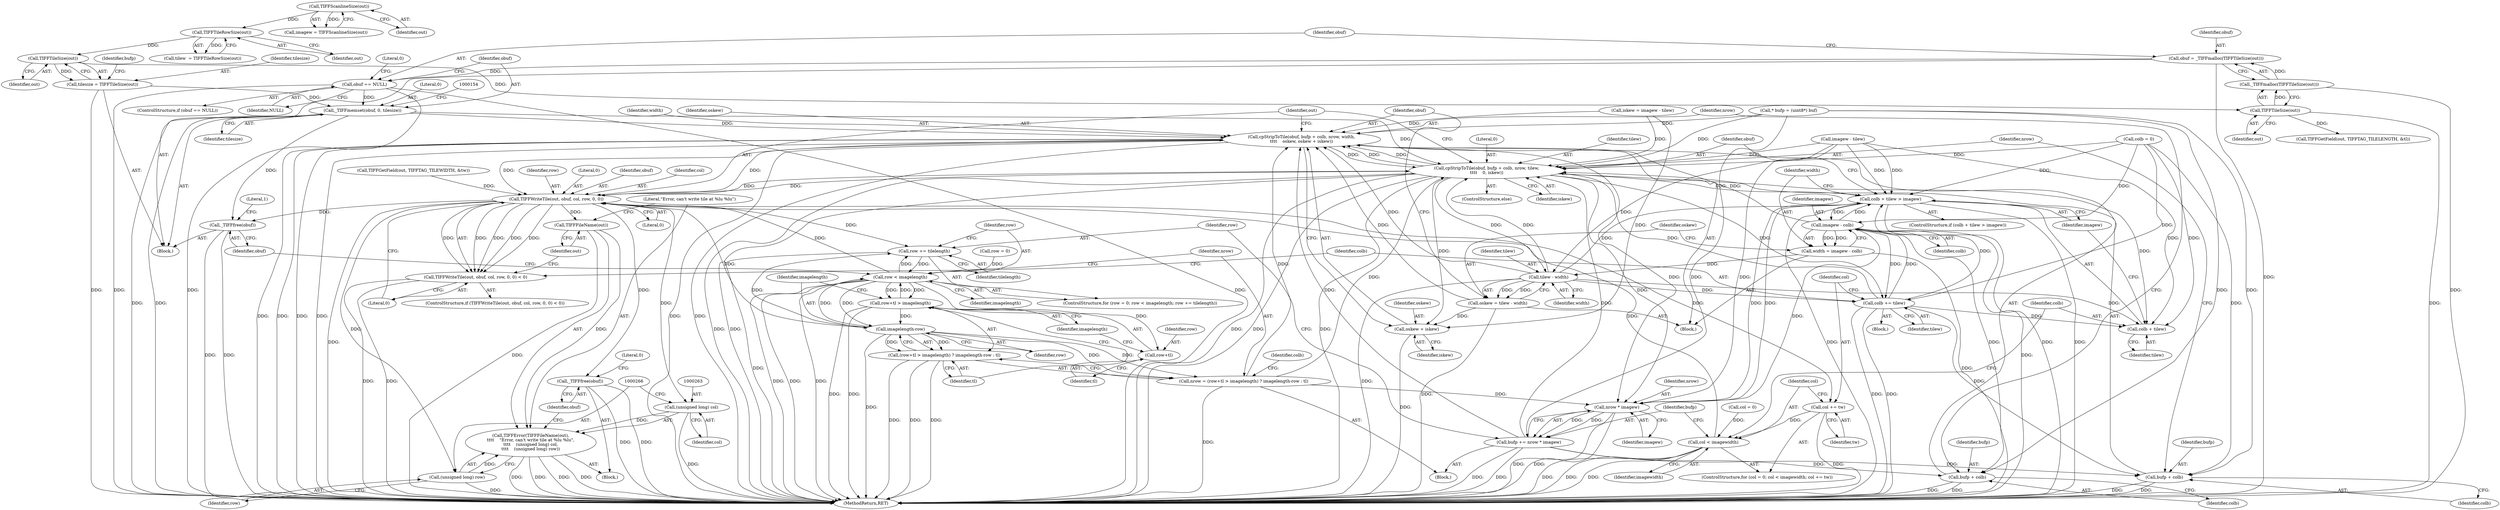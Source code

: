 digraph "1_libtiff_5ad9d8016fbb60109302d558f7edb2cb2a3bb8e3_0@API" {
"1000149" [label="(Call,_TIFFmemset(obuf, 0, tilesize))"];
"1000144" [label="(Call,obuf == NULL)"];
"1000138" [label="(Call,obuf = _TIFFmalloc(TIFFTileSize(out)))"];
"1000140" [label="(Call,_TIFFmalloc(TIFFTileSize(out)))"];
"1000141" [label="(Call,TIFFTileSize(out))"];
"1000123" [label="(Call,TIFFTileSize(out))"];
"1000112" [label="(Call,TIFFTileRowSize(out))"];
"1000107" [label="(Call,TIFFScanlineSize(out))"];
"1000121" [label="(Call,tilesize = TIFFTileSize(out))"];
"1000226" [label="(Call,cpStripToTile(obuf, bufp + colb, nrow, width,\n\t\t\t\t    oskew, oskew + iskew))"];
"1000238" [label="(Call,cpStripToTile(obuf, bufp + colb, nrow, tilew,\n\t\t\t\t    0, iskew))"];
"1000208" [label="(Call,colb + tilew > imagew)"];
"1000217" [label="(Call,imagew - colb)"];
"1000215" [label="(Call,width = imagew - colb)"];
"1000223" [label="(Call,tilew - width)"];
"1000209" [label="(Call,colb + tilew)"];
"1000221" [label="(Call,oskew = tilew - width)"];
"1000234" [label="(Call,oskew + iskew)"];
"1000272" [label="(Call,colb += tilew)"];
"1000240" [label="(Call,bufp + colb)"];
"1000228" [label="(Call,bufp + colb)"];
"1000277" [label="(Call,nrow * imagew)"];
"1000275" [label="(Call,bufp += nrow * imagew)"];
"1000249" [label="(Call,TIFFWriteTile(out, obuf, col, row, 0, 0))"];
"1000174" [label="(Call,row += tilelength)"];
"1000171" [label="(Call,row < imagelength)"];
"1000182" [label="(Call,row+tl > imagelength)"];
"1000187" [label="(Call,imagelength-row)"];
"1000179" [label="(Call,nrow = (row+tl > imagelength) ? imagelength-row : tl)"];
"1000181" [label="(Call,(row+tl > imagelength) ? imagelength-row : tl)"];
"1000183" [label="(Call,row+tl)"];
"1000203" [label="(Call,col += tw)"];
"1000200" [label="(Call,col < imagewidth)"];
"1000248" [label="(Call,TIFFWriteTile(out, obuf, col, row, 0, 0) < 0)"];
"1000259" [label="(Call,TIFFFileName(out))"];
"1000258" [label="(Call,TIFFError(TIFFFileName(out),\n\t\t\t\t    \"Error, can't write tile at %lu %lu\",\n\t\t\t\t    (unsigned long) col,\n\t\t\t\t    (unsigned long) row))"];
"1000262" [label="(Call,(unsigned long) col)"];
"1000265" [label="(Call,(unsigned long) row)"];
"1000268" [label="(Call,_TIFFfree(obuf))"];
"1000280" [label="(Call,_TIFFfree(obuf))"];
"1000232" [label="(Identifier,width)"];
"1000230" [label="(Identifier,colb)"];
"1000217" [label="(Call,imagew - colb)"];
"1000139" [label="(Identifier,obuf)"];
"1000177" [label="(Block,)"];
"1000115" [label="(Call,iskew = imagew - tilew)"];
"1000181" [label="(Call,(row+tl > imagelength) ? imagelength-row : tl)"];
"1000127" [label="(Call,* bufp = (uint8*) buf)"];
"1000272" [label="(Call,colb += tilew)"];
"1000113" [label="(Identifier,out)"];
"1000201" [label="(Identifier,col)"];
"1000149" [label="(Call,_TIFFmemset(obuf, 0, tilesize))"];
"1000268" [label="(Call,_TIFFfree(obuf))"];
"1000206" [label="(Block,)"];
"1000264" [label="(Identifier,col)"];
"1000234" [label="(Call,oskew + iskew)"];
"1000209" [label="(Call,colb + tilew)"];
"1000182" [label="(Call,row+tl > imagelength)"];
"1000262" [label="(Call,(unsigned long) col)"];
"1000259" [label="(Call,TIFFFileName(out))"];
"1000211" [label="(Identifier,tilew)"];
"1000241" [label="(Identifier,bufp)"];
"1000253" [label="(Identifier,row)"];
"1000248" [label="(Call,TIFFWriteTile(out, obuf, col, row, 0, 0) < 0)"];
"1000221" [label="(Call,oskew = tilew - width)"];
"1000277" [label="(Call,nrow * imagew)"];
"1000219" [label="(Identifier,colb)"];
"1000239" [label="(Identifier,obuf)"];
"1000183" [label="(Call,row+tl)"];
"1000204" [label="(Identifier,col)"];
"1000238" [label="(Call,cpStripToTile(obuf, bufp + colb, nrow, tilew,\n\t\t\t\t    0, iskew))"];
"1000184" [label="(Identifier,row)"];
"1000144" [label="(Call,obuf == NULL)"];
"1000146" [label="(Identifier,NULL)"];
"1000226" [label="(Call,cpStripToTile(obuf, bufp + colb, nrow, width,\n\t\t\t\t    oskew, oskew + iskew))"];
"1000110" [label="(Call,tilew  = TIFFTileRowSize(out))"];
"1000245" [label="(Literal,0)"];
"1000243" [label="(Identifier,nrow)"];
"1000203" [label="(Call,col += tw)"];
"1000233" [label="(Identifier,oskew)"];
"1000196" [label="(ControlStructure,for (col = 0; col < imagewidth; col += tw))"];
"1000255" [label="(Literal,0)"];
"1000187" [label="(Call,imagelength-row)"];
"1000265" [label="(Call,(unsigned long) row)"];
"1000228" [label="(Call,bufp + colb)"];
"1000225" [label="(Identifier,width)"];
"1000269" [label="(Identifier,obuf)"];
"1000190" [label="(Identifier,tl)"];
"1000251" [label="(Identifier,obuf)"];
"1000258" [label="(Call,TIFFError(TIFFFileName(out),\n\t\t\t\t    \"Error, can't write tile at %lu %lu\",\n\t\t\t\t    (unsigned long) col,\n\t\t\t\t    (unsigned long) row))"];
"1000174" [label="(Call,row += tilelength)"];
"1000167" [label="(ControlStructure,for (row = 0; row < imagelength; row += tilelength))"];
"1000223" [label="(Call,tilew - width)"];
"1000235" [label="(Identifier,oskew)"];
"1000240" [label="(Call,bufp + colb)"];
"1000242" [label="(Identifier,colb)"];
"1000168" [label="(Call,row = 0)"];
"1000215" [label="(Call,width = imagew - colb)"];
"1000107" [label="(Call,TIFFScanlineSize(out))"];
"1000188" [label="(Identifier,imagelength)"];
"1000180" [label="(Identifier,nrow)"];
"1000236" [label="(Identifier,iskew)"];
"1000208" [label="(Call,colb + tilew > imagew)"];
"1000185" [label="(Identifier,tl)"];
"1000275" [label="(Call,bufp += nrow * imagew)"];
"1000252" [label="(Identifier,col)"];
"1000218" [label="(Identifier,imagew)"];
"1000112" [label="(Call,TIFFTileRowSize(out))"];
"1000267" [label="(Identifier,row)"];
"1000193" [label="(Identifier,colb)"];
"1000279" [label="(Identifier,imagew)"];
"1000155" [label="(Call,TIFFGetField(out, TIFFTAG_TILELENGTH, &tl))"];
"1000213" [label="(Block,)"];
"1000145" [label="(Identifier,obuf)"];
"1000123" [label="(Call,TIFFTileSize(out))"];
"1000283" [label="(Literal,1)"];
"1000281" [label="(Identifier,obuf)"];
"1000200" [label="(Call,col < imagewidth)"];
"1000162" [label="(Call,TIFFGetField(out, TIFFTAG_TILEWIDTH, &tw))"];
"1000210" [label="(Identifier,colb)"];
"1000261" [label="(Literal,\"Error, can't write tile at %lu %lu\")"];
"1000117" [label="(Call,imagew - tilew)"];
"1000212" [label="(Identifier,imagew)"];
"1000276" [label="(Identifier,bufp)"];
"1000152" [label="(Identifier,tilesize)"];
"1000273" [label="(Identifier,colb)"];
"1000205" [label="(Identifier,tw)"];
"1000247" [label="(ControlStructure,if (TIFFWriteTile(out, obuf, col, row, 0, 0) < 0))"];
"1000140" [label="(Call,_TIFFmalloc(TIFFTileSize(out)))"];
"1000192" [label="(Call,colb = 0)"];
"1000124" [label="(Identifier,out)"];
"1000179" [label="(Call,nrow = (row+tl > imagelength) ? imagelength-row : tl)"];
"1000271" [label="(Literal,0)"];
"1000222" [label="(Identifier,oskew)"];
"1000207" [label="(ControlStructure,if (colb + tilew > imagew))"];
"1000216" [label="(Identifier,width)"];
"1000128" [label="(Identifier,bufp)"];
"1000103" [label="(Block,)"];
"1000278" [label="(Identifier,nrow)"];
"1000175" [label="(Identifier,row)"];
"1000250" [label="(Identifier,out)"];
"1000280" [label="(Call,_TIFFfree(obuf))"];
"1000227" [label="(Identifier,obuf)"];
"1000260" [label="(Identifier,out)"];
"1000224" [label="(Identifier,tilew)"];
"1000186" [label="(Identifier,imagelength)"];
"1000138" [label="(Call,obuf = _TIFFmalloc(TIFFTileSize(out)))"];
"1000256" [label="(Literal,0)"];
"1000171" [label="(Call,row < imagelength)"];
"1000237" [label="(ControlStructure,else)"];
"1000121" [label="(Call,tilesize = TIFFTileSize(out))"];
"1000202" [label="(Identifier,imagewidth)"];
"1000173" [label="(Identifier,imagelength)"];
"1000172" [label="(Identifier,row)"];
"1000246" [label="(Identifier,iskew)"];
"1000122" [label="(Identifier,tilesize)"];
"1000141" [label="(Call,TIFFTileSize(out))"];
"1000244" [label="(Identifier,tilew)"];
"1000257" [label="(Block,)"];
"1000148" [label="(Literal,0)"];
"1000176" [label="(Identifier,tilelength)"];
"1000197" [label="(Call,col = 0)"];
"1000105" [label="(Call,imagew = TIFFScanlineSize(out))"];
"1000284" [label="(MethodReturn,RET)"];
"1000231" [label="(Identifier,nrow)"];
"1000189" [label="(Identifier,row)"];
"1000151" [label="(Literal,0)"];
"1000142" [label="(Identifier,out)"];
"1000143" [label="(ControlStructure,if (obuf == NULL))"];
"1000249" [label="(Call,TIFFWriteTile(out, obuf, col, row, 0, 0))"];
"1000229" [label="(Identifier,bufp)"];
"1000108" [label="(Identifier,out)"];
"1000150" [label="(Identifier,obuf)"];
"1000254" [label="(Literal,0)"];
"1000274" [label="(Identifier,tilew)"];
"1000149" -> "1000103"  [label="AST: "];
"1000149" -> "1000152"  [label="CFG: "];
"1000150" -> "1000149"  [label="AST: "];
"1000151" -> "1000149"  [label="AST: "];
"1000152" -> "1000149"  [label="AST: "];
"1000154" -> "1000149"  [label="CFG: "];
"1000149" -> "1000284"  [label="DDG: "];
"1000149" -> "1000284"  [label="DDG: "];
"1000144" -> "1000149"  [label="DDG: "];
"1000121" -> "1000149"  [label="DDG: "];
"1000149" -> "1000226"  [label="DDG: "];
"1000149" -> "1000238"  [label="DDG: "];
"1000149" -> "1000280"  [label="DDG: "];
"1000144" -> "1000143"  [label="AST: "];
"1000144" -> "1000146"  [label="CFG: "];
"1000145" -> "1000144"  [label="AST: "];
"1000146" -> "1000144"  [label="AST: "];
"1000148" -> "1000144"  [label="CFG: "];
"1000150" -> "1000144"  [label="CFG: "];
"1000144" -> "1000284"  [label="DDG: "];
"1000144" -> "1000284"  [label="DDG: "];
"1000144" -> "1000284"  [label="DDG: "];
"1000138" -> "1000144"  [label="DDG: "];
"1000138" -> "1000103"  [label="AST: "];
"1000138" -> "1000140"  [label="CFG: "];
"1000139" -> "1000138"  [label="AST: "];
"1000140" -> "1000138"  [label="AST: "];
"1000145" -> "1000138"  [label="CFG: "];
"1000138" -> "1000284"  [label="DDG: "];
"1000140" -> "1000138"  [label="DDG: "];
"1000140" -> "1000141"  [label="CFG: "];
"1000141" -> "1000140"  [label="AST: "];
"1000140" -> "1000284"  [label="DDG: "];
"1000141" -> "1000140"  [label="DDG: "];
"1000141" -> "1000142"  [label="CFG: "];
"1000142" -> "1000141"  [label="AST: "];
"1000141" -> "1000284"  [label="DDG: "];
"1000123" -> "1000141"  [label="DDG: "];
"1000141" -> "1000155"  [label="DDG: "];
"1000123" -> "1000121"  [label="AST: "];
"1000123" -> "1000124"  [label="CFG: "];
"1000124" -> "1000123"  [label="AST: "];
"1000121" -> "1000123"  [label="CFG: "];
"1000123" -> "1000121"  [label="DDG: "];
"1000112" -> "1000123"  [label="DDG: "];
"1000112" -> "1000110"  [label="AST: "];
"1000112" -> "1000113"  [label="CFG: "];
"1000113" -> "1000112"  [label="AST: "];
"1000110" -> "1000112"  [label="CFG: "];
"1000112" -> "1000110"  [label="DDG: "];
"1000107" -> "1000112"  [label="DDG: "];
"1000107" -> "1000105"  [label="AST: "];
"1000107" -> "1000108"  [label="CFG: "];
"1000108" -> "1000107"  [label="AST: "];
"1000105" -> "1000107"  [label="CFG: "];
"1000107" -> "1000105"  [label="DDG: "];
"1000121" -> "1000103"  [label="AST: "];
"1000122" -> "1000121"  [label="AST: "];
"1000128" -> "1000121"  [label="CFG: "];
"1000121" -> "1000284"  [label="DDG: "];
"1000226" -> "1000213"  [label="AST: "];
"1000226" -> "1000234"  [label="CFG: "];
"1000227" -> "1000226"  [label="AST: "];
"1000228" -> "1000226"  [label="AST: "];
"1000231" -> "1000226"  [label="AST: "];
"1000232" -> "1000226"  [label="AST: "];
"1000233" -> "1000226"  [label="AST: "];
"1000234" -> "1000226"  [label="AST: "];
"1000250" -> "1000226"  [label="CFG: "];
"1000226" -> "1000284"  [label="DDG: "];
"1000226" -> "1000284"  [label="DDG: "];
"1000226" -> "1000284"  [label="DDG: "];
"1000226" -> "1000284"  [label="DDG: "];
"1000226" -> "1000284"  [label="DDG: "];
"1000226" -> "1000284"  [label="DDG: "];
"1000249" -> "1000226"  [label="DDG: "];
"1000275" -> "1000226"  [label="DDG: "];
"1000127" -> "1000226"  [label="DDG: "];
"1000217" -> "1000226"  [label="DDG: "];
"1000179" -> "1000226"  [label="DDG: "];
"1000238" -> "1000226"  [label="DDG: "];
"1000238" -> "1000226"  [label="DDG: "];
"1000223" -> "1000226"  [label="DDG: "];
"1000221" -> "1000226"  [label="DDG: "];
"1000115" -> "1000226"  [label="DDG: "];
"1000226" -> "1000238"  [label="DDG: "];
"1000226" -> "1000249"  [label="DDG: "];
"1000226" -> "1000277"  [label="DDG: "];
"1000238" -> "1000237"  [label="AST: "];
"1000238" -> "1000246"  [label="CFG: "];
"1000239" -> "1000238"  [label="AST: "];
"1000240" -> "1000238"  [label="AST: "];
"1000243" -> "1000238"  [label="AST: "];
"1000244" -> "1000238"  [label="AST: "];
"1000245" -> "1000238"  [label="AST: "];
"1000246" -> "1000238"  [label="AST: "];
"1000250" -> "1000238"  [label="CFG: "];
"1000238" -> "1000284"  [label="DDG: "];
"1000238" -> "1000284"  [label="DDG: "];
"1000238" -> "1000284"  [label="DDG: "];
"1000238" -> "1000284"  [label="DDG: "];
"1000238" -> "1000284"  [label="DDG: "];
"1000238" -> "1000208"  [label="DDG: "];
"1000238" -> "1000209"  [label="DDG: "];
"1000238" -> "1000223"  [label="DDG: "];
"1000238" -> "1000234"  [label="DDG: "];
"1000249" -> "1000238"  [label="DDG: "];
"1000275" -> "1000238"  [label="DDG: "];
"1000127" -> "1000238"  [label="DDG: "];
"1000272" -> "1000238"  [label="DDG: "];
"1000192" -> "1000238"  [label="DDG: "];
"1000179" -> "1000238"  [label="DDG: "];
"1000117" -> "1000238"  [label="DDG: "];
"1000223" -> "1000238"  [label="DDG: "];
"1000115" -> "1000238"  [label="DDG: "];
"1000238" -> "1000249"  [label="DDG: "];
"1000238" -> "1000272"  [label="DDG: "];
"1000238" -> "1000277"  [label="DDG: "];
"1000208" -> "1000207"  [label="AST: "];
"1000208" -> "1000212"  [label="CFG: "];
"1000209" -> "1000208"  [label="AST: "];
"1000212" -> "1000208"  [label="AST: "];
"1000216" -> "1000208"  [label="CFG: "];
"1000239" -> "1000208"  [label="CFG: "];
"1000208" -> "1000284"  [label="DDG: "];
"1000208" -> "1000284"  [label="DDG: "];
"1000208" -> "1000284"  [label="DDG: "];
"1000272" -> "1000208"  [label="DDG: "];
"1000192" -> "1000208"  [label="DDG: "];
"1000117" -> "1000208"  [label="DDG: "];
"1000117" -> "1000208"  [label="DDG: "];
"1000223" -> "1000208"  [label="DDG: "];
"1000217" -> "1000208"  [label="DDG: "];
"1000277" -> "1000208"  [label="DDG: "];
"1000208" -> "1000217"  [label="DDG: "];
"1000208" -> "1000277"  [label="DDG: "];
"1000217" -> "1000215"  [label="AST: "];
"1000217" -> "1000219"  [label="CFG: "];
"1000218" -> "1000217"  [label="AST: "];
"1000219" -> "1000217"  [label="AST: "];
"1000215" -> "1000217"  [label="CFG: "];
"1000217" -> "1000284"  [label="DDG: "];
"1000217" -> "1000215"  [label="DDG: "];
"1000217" -> "1000215"  [label="DDG: "];
"1000272" -> "1000217"  [label="DDG: "];
"1000192" -> "1000217"  [label="DDG: "];
"1000217" -> "1000228"  [label="DDG: "];
"1000217" -> "1000272"  [label="DDG: "];
"1000217" -> "1000277"  [label="DDG: "];
"1000215" -> "1000213"  [label="AST: "];
"1000216" -> "1000215"  [label="AST: "];
"1000222" -> "1000215"  [label="CFG: "];
"1000215" -> "1000284"  [label="DDG: "];
"1000215" -> "1000223"  [label="DDG: "];
"1000223" -> "1000221"  [label="AST: "];
"1000223" -> "1000225"  [label="CFG: "];
"1000224" -> "1000223"  [label="AST: "];
"1000225" -> "1000223"  [label="AST: "];
"1000221" -> "1000223"  [label="CFG: "];
"1000223" -> "1000284"  [label="DDG: "];
"1000223" -> "1000209"  [label="DDG: "];
"1000223" -> "1000221"  [label="DDG: "];
"1000223" -> "1000221"  [label="DDG: "];
"1000117" -> "1000223"  [label="DDG: "];
"1000223" -> "1000272"  [label="DDG: "];
"1000209" -> "1000211"  [label="CFG: "];
"1000210" -> "1000209"  [label="AST: "];
"1000211" -> "1000209"  [label="AST: "];
"1000212" -> "1000209"  [label="CFG: "];
"1000272" -> "1000209"  [label="DDG: "];
"1000192" -> "1000209"  [label="DDG: "];
"1000117" -> "1000209"  [label="DDG: "];
"1000221" -> "1000213"  [label="AST: "];
"1000222" -> "1000221"  [label="AST: "];
"1000227" -> "1000221"  [label="CFG: "];
"1000221" -> "1000284"  [label="DDG: "];
"1000221" -> "1000234"  [label="DDG: "];
"1000234" -> "1000236"  [label="CFG: "];
"1000235" -> "1000234"  [label="AST: "];
"1000236" -> "1000234"  [label="AST: "];
"1000234" -> "1000284"  [label="DDG: "];
"1000115" -> "1000234"  [label="DDG: "];
"1000272" -> "1000206"  [label="AST: "];
"1000272" -> "1000274"  [label="CFG: "];
"1000273" -> "1000272"  [label="AST: "];
"1000274" -> "1000272"  [label="AST: "];
"1000204" -> "1000272"  [label="CFG: "];
"1000272" -> "1000284"  [label="DDG: "];
"1000272" -> "1000284"  [label="DDG: "];
"1000272" -> "1000240"  [label="DDG: "];
"1000192" -> "1000272"  [label="DDG: "];
"1000240" -> "1000242"  [label="CFG: "];
"1000241" -> "1000240"  [label="AST: "];
"1000242" -> "1000240"  [label="AST: "];
"1000243" -> "1000240"  [label="CFG: "];
"1000240" -> "1000284"  [label="DDG: "];
"1000240" -> "1000284"  [label="DDG: "];
"1000275" -> "1000240"  [label="DDG: "];
"1000127" -> "1000240"  [label="DDG: "];
"1000192" -> "1000240"  [label="DDG: "];
"1000228" -> "1000230"  [label="CFG: "];
"1000229" -> "1000228"  [label="AST: "];
"1000230" -> "1000228"  [label="AST: "];
"1000231" -> "1000228"  [label="CFG: "];
"1000228" -> "1000284"  [label="DDG: "];
"1000228" -> "1000284"  [label="DDG: "];
"1000275" -> "1000228"  [label="DDG: "];
"1000127" -> "1000228"  [label="DDG: "];
"1000277" -> "1000275"  [label="AST: "];
"1000277" -> "1000279"  [label="CFG: "];
"1000278" -> "1000277"  [label="AST: "];
"1000279" -> "1000277"  [label="AST: "];
"1000275" -> "1000277"  [label="CFG: "];
"1000277" -> "1000284"  [label="DDG: "];
"1000277" -> "1000284"  [label="DDG: "];
"1000277" -> "1000275"  [label="DDG: "];
"1000277" -> "1000275"  [label="DDG: "];
"1000179" -> "1000277"  [label="DDG: "];
"1000117" -> "1000277"  [label="DDG: "];
"1000275" -> "1000177"  [label="AST: "];
"1000276" -> "1000275"  [label="AST: "];
"1000175" -> "1000275"  [label="CFG: "];
"1000275" -> "1000284"  [label="DDG: "];
"1000275" -> "1000284"  [label="DDG: "];
"1000127" -> "1000275"  [label="DDG: "];
"1000249" -> "1000248"  [label="AST: "];
"1000249" -> "1000255"  [label="CFG: "];
"1000250" -> "1000249"  [label="AST: "];
"1000251" -> "1000249"  [label="AST: "];
"1000252" -> "1000249"  [label="AST: "];
"1000253" -> "1000249"  [label="AST: "];
"1000254" -> "1000249"  [label="AST: "];
"1000255" -> "1000249"  [label="AST: "];
"1000256" -> "1000249"  [label="CFG: "];
"1000249" -> "1000284"  [label="DDG: "];
"1000249" -> "1000174"  [label="DDG: "];
"1000249" -> "1000203"  [label="DDG: "];
"1000249" -> "1000248"  [label="DDG: "];
"1000249" -> "1000248"  [label="DDG: "];
"1000249" -> "1000248"  [label="DDG: "];
"1000249" -> "1000248"  [label="DDG: "];
"1000249" -> "1000248"  [label="DDG: "];
"1000162" -> "1000249"  [label="DDG: "];
"1000200" -> "1000249"  [label="DDG: "];
"1000187" -> "1000249"  [label="DDG: "];
"1000171" -> "1000249"  [label="DDG: "];
"1000249" -> "1000259"  [label="DDG: "];
"1000249" -> "1000262"  [label="DDG: "];
"1000249" -> "1000265"  [label="DDG: "];
"1000249" -> "1000268"  [label="DDG: "];
"1000249" -> "1000280"  [label="DDG: "];
"1000174" -> "1000167"  [label="AST: "];
"1000174" -> "1000176"  [label="CFG: "];
"1000175" -> "1000174"  [label="AST: "];
"1000176" -> "1000174"  [label="AST: "];
"1000172" -> "1000174"  [label="CFG: "];
"1000174" -> "1000284"  [label="DDG: "];
"1000174" -> "1000171"  [label="DDG: "];
"1000187" -> "1000174"  [label="DDG: "];
"1000171" -> "1000174"  [label="DDG: "];
"1000171" -> "1000167"  [label="AST: "];
"1000171" -> "1000173"  [label="CFG: "];
"1000172" -> "1000171"  [label="AST: "];
"1000173" -> "1000171"  [label="AST: "];
"1000180" -> "1000171"  [label="CFG: "];
"1000281" -> "1000171"  [label="CFG: "];
"1000171" -> "1000284"  [label="DDG: "];
"1000171" -> "1000284"  [label="DDG: "];
"1000171" -> "1000284"  [label="DDG: "];
"1000168" -> "1000171"  [label="DDG: "];
"1000187" -> "1000171"  [label="DDG: "];
"1000182" -> "1000171"  [label="DDG: "];
"1000171" -> "1000182"  [label="DDG: "];
"1000171" -> "1000182"  [label="DDG: "];
"1000171" -> "1000183"  [label="DDG: "];
"1000171" -> "1000187"  [label="DDG: "];
"1000182" -> "1000181"  [label="AST: "];
"1000182" -> "1000186"  [label="CFG: "];
"1000183" -> "1000182"  [label="AST: "];
"1000186" -> "1000182"  [label="AST: "];
"1000188" -> "1000182"  [label="CFG: "];
"1000190" -> "1000182"  [label="CFG: "];
"1000182" -> "1000284"  [label="DDG: "];
"1000182" -> "1000284"  [label="DDG: "];
"1000182" -> "1000187"  [label="DDG: "];
"1000187" -> "1000181"  [label="AST: "];
"1000187" -> "1000189"  [label="CFG: "];
"1000188" -> "1000187"  [label="AST: "];
"1000189" -> "1000187"  [label="AST: "];
"1000181" -> "1000187"  [label="CFG: "];
"1000187" -> "1000284"  [label="DDG: "];
"1000187" -> "1000179"  [label="DDG: "];
"1000187" -> "1000179"  [label="DDG: "];
"1000187" -> "1000181"  [label="DDG: "];
"1000187" -> "1000181"  [label="DDG: "];
"1000179" -> "1000177"  [label="AST: "];
"1000179" -> "1000181"  [label="CFG: "];
"1000180" -> "1000179"  [label="AST: "];
"1000181" -> "1000179"  [label="AST: "];
"1000193" -> "1000179"  [label="CFG: "];
"1000179" -> "1000284"  [label="DDG: "];
"1000181" -> "1000190"  [label="CFG: "];
"1000190" -> "1000181"  [label="AST: "];
"1000181" -> "1000284"  [label="DDG: "];
"1000181" -> "1000284"  [label="DDG: "];
"1000181" -> "1000284"  [label="DDG: "];
"1000183" -> "1000185"  [label="CFG: "];
"1000184" -> "1000183"  [label="AST: "];
"1000185" -> "1000183"  [label="AST: "];
"1000186" -> "1000183"  [label="CFG: "];
"1000203" -> "1000196"  [label="AST: "];
"1000203" -> "1000205"  [label="CFG: "];
"1000204" -> "1000203"  [label="AST: "];
"1000205" -> "1000203"  [label="AST: "];
"1000201" -> "1000203"  [label="CFG: "];
"1000203" -> "1000284"  [label="DDG: "];
"1000203" -> "1000200"  [label="DDG: "];
"1000200" -> "1000196"  [label="AST: "];
"1000200" -> "1000202"  [label="CFG: "];
"1000201" -> "1000200"  [label="AST: "];
"1000202" -> "1000200"  [label="AST: "];
"1000210" -> "1000200"  [label="CFG: "];
"1000276" -> "1000200"  [label="CFG: "];
"1000200" -> "1000284"  [label="DDG: "];
"1000200" -> "1000284"  [label="DDG: "];
"1000200" -> "1000284"  [label="DDG: "];
"1000197" -> "1000200"  [label="DDG: "];
"1000248" -> "1000247"  [label="AST: "];
"1000248" -> "1000256"  [label="CFG: "];
"1000256" -> "1000248"  [label="AST: "];
"1000260" -> "1000248"  [label="CFG: "];
"1000273" -> "1000248"  [label="CFG: "];
"1000248" -> "1000284"  [label="DDG: "];
"1000248" -> "1000284"  [label="DDG: "];
"1000259" -> "1000258"  [label="AST: "];
"1000259" -> "1000260"  [label="CFG: "];
"1000260" -> "1000259"  [label="AST: "];
"1000261" -> "1000259"  [label="CFG: "];
"1000259" -> "1000284"  [label="DDG: "];
"1000259" -> "1000258"  [label="DDG: "];
"1000258" -> "1000257"  [label="AST: "];
"1000258" -> "1000265"  [label="CFG: "];
"1000261" -> "1000258"  [label="AST: "];
"1000262" -> "1000258"  [label="AST: "];
"1000265" -> "1000258"  [label="AST: "];
"1000269" -> "1000258"  [label="CFG: "];
"1000258" -> "1000284"  [label="DDG: "];
"1000258" -> "1000284"  [label="DDG: "];
"1000258" -> "1000284"  [label="DDG: "];
"1000258" -> "1000284"  [label="DDG: "];
"1000262" -> "1000258"  [label="DDG: "];
"1000265" -> "1000258"  [label="DDG: "];
"1000262" -> "1000264"  [label="CFG: "];
"1000263" -> "1000262"  [label="AST: "];
"1000264" -> "1000262"  [label="AST: "];
"1000266" -> "1000262"  [label="CFG: "];
"1000262" -> "1000284"  [label="DDG: "];
"1000265" -> "1000267"  [label="CFG: "];
"1000266" -> "1000265"  [label="AST: "];
"1000267" -> "1000265"  [label="AST: "];
"1000265" -> "1000284"  [label="DDG: "];
"1000268" -> "1000257"  [label="AST: "];
"1000268" -> "1000269"  [label="CFG: "];
"1000269" -> "1000268"  [label="AST: "];
"1000271" -> "1000268"  [label="CFG: "];
"1000268" -> "1000284"  [label="DDG: "];
"1000268" -> "1000284"  [label="DDG: "];
"1000280" -> "1000103"  [label="AST: "];
"1000280" -> "1000281"  [label="CFG: "];
"1000281" -> "1000280"  [label="AST: "];
"1000283" -> "1000280"  [label="CFG: "];
"1000280" -> "1000284"  [label="DDG: "];
"1000280" -> "1000284"  [label="DDG: "];
}
